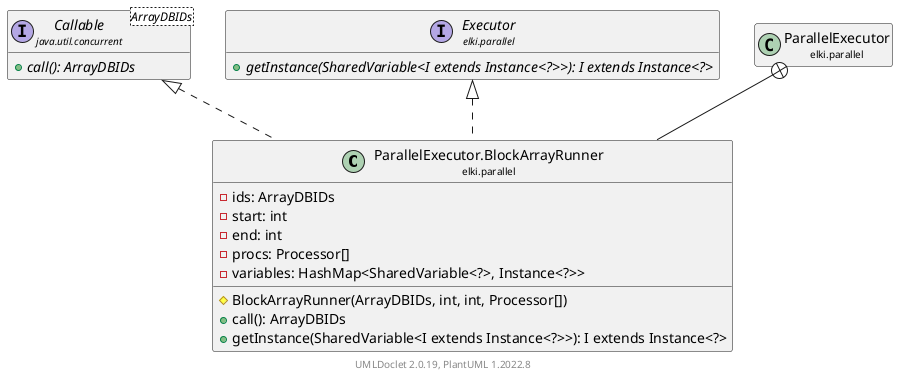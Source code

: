 @startuml
    remove .*\.(Instance|Par|Parameterizer|Factory)$
    set namespaceSeparator none
    hide empty fields
    hide empty methods

    class "<size:14>ParallelExecutor.BlockArrayRunner\n<size:10>elki.parallel" as elki.parallel.ParallelExecutor.BlockArrayRunner [[ParallelExecutor.BlockArrayRunner.html]] {
        -ids: ArrayDBIDs
        -start: int
        -end: int
        -procs: Processor[]
        -variables: HashMap<SharedVariable<?>, Instance<?>>
        #BlockArrayRunner(ArrayDBIDs, int, int, Processor[])
        +call(): ArrayDBIDs
        +getInstance(SharedVariable<I extends Instance<?>>): I extends Instance<?>
    }

    interface "<size:14>Callable\n<size:10>java.util.concurrent" as java.util.concurrent.Callable<ArrayDBIDs> {
        {abstract} +call(): ArrayDBIDs
    }
    interface "<size:14>Executor\n<size:10>elki.parallel" as elki.parallel.Executor [[Executor.html]] {
        {abstract} +getInstance(SharedVariable<I extends Instance<?>>): I extends Instance<?>
    }
    class "<size:14>ParallelExecutor\n<size:10>elki.parallel" as elki.parallel.ParallelExecutor [[ParallelExecutor.html]]

    java.util.concurrent.Callable <|.. elki.parallel.ParallelExecutor.BlockArrayRunner
    elki.parallel.Executor <|.. elki.parallel.ParallelExecutor.BlockArrayRunner
    elki.parallel.ParallelExecutor +-- elki.parallel.ParallelExecutor.BlockArrayRunner

    center footer UMLDoclet 2.0.19, PlantUML 1.2022.8
@enduml

